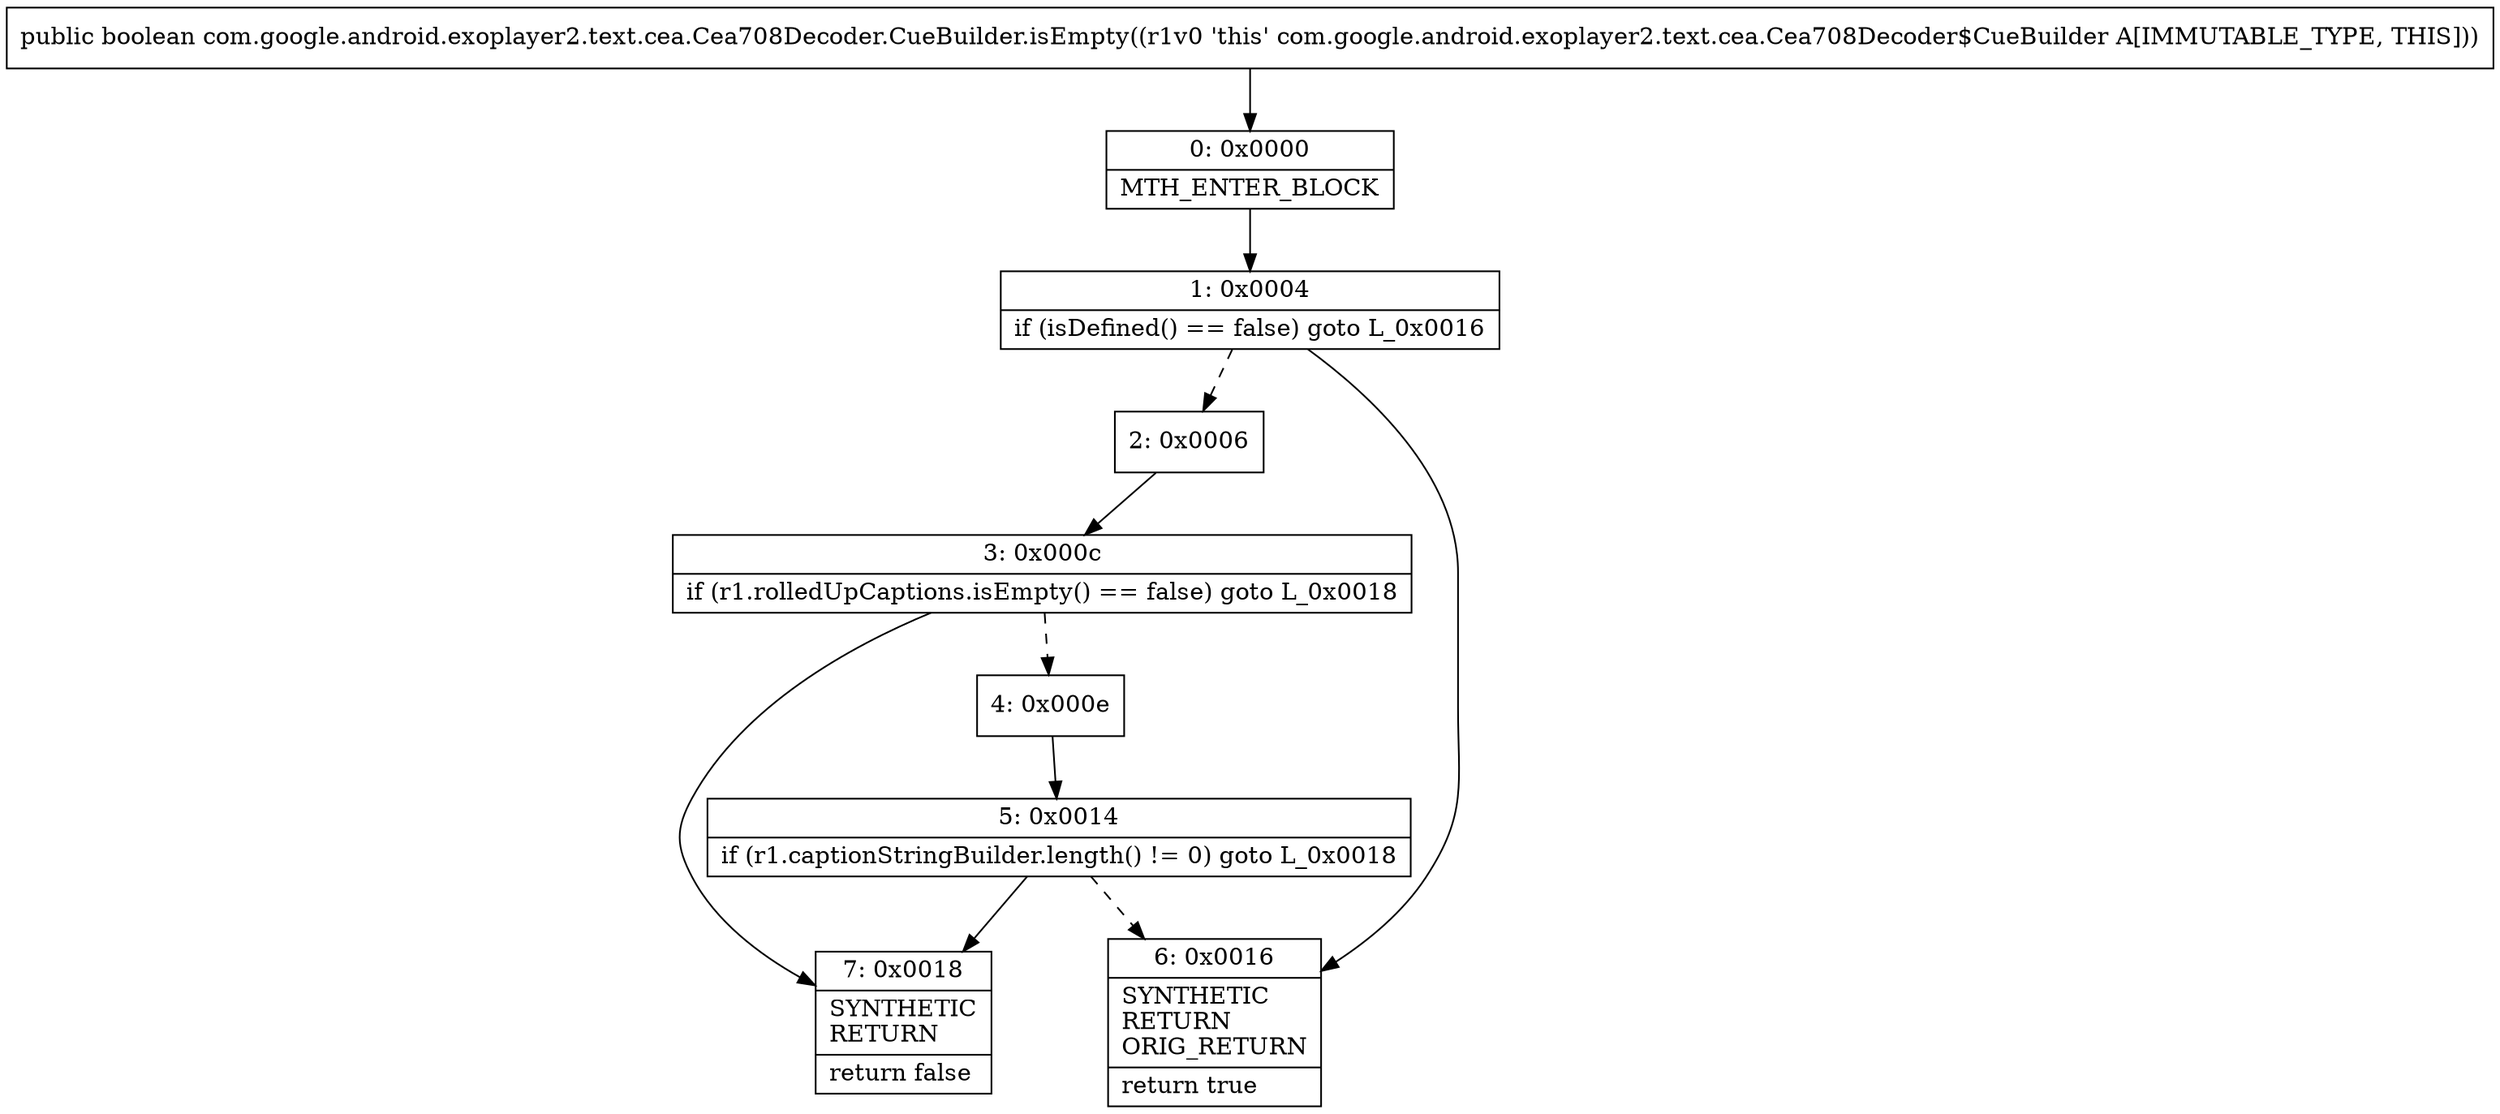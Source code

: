 digraph "CFG forcom.google.android.exoplayer2.text.cea.Cea708Decoder.CueBuilder.isEmpty()Z" {
Node_0 [shape=record,label="{0\:\ 0x0000|MTH_ENTER_BLOCK\l}"];
Node_1 [shape=record,label="{1\:\ 0x0004|if (isDefined() == false) goto L_0x0016\l}"];
Node_2 [shape=record,label="{2\:\ 0x0006}"];
Node_3 [shape=record,label="{3\:\ 0x000c|if (r1.rolledUpCaptions.isEmpty() == false) goto L_0x0018\l}"];
Node_4 [shape=record,label="{4\:\ 0x000e}"];
Node_5 [shape=record,label="{5\:\ 0x0014|if (r1.captionStringBuilder.length() != 0) goto L_0x0018\l}"];
Node_6 [shape=record,label="{6\:\ 0x0016|SYNTHETIC\lRETURN\lORIG_RETURN\l|return true\l}"];
Node_7 [shape=record,label="{7\:\ 0x0018|SYNTHETIC\lRETURN\l|return false\l}"];
MethodNode[shape=record,label="{public boolean com.google.android.exoplayer2.text.cea.Cea708Decoder.CueBuilder.isEmpty((r1v0 'this' com.google.android.exoplayer2.text.cea.Cea708Decoder$CueBuilder A[IMMUTABLE_TYPE, THIS])) }"];
MethodNode -> Node_0;
Node_0 -> Node_1;
Node_1 -> Node_2[style=dashed];
Node_1 -> Node_6;
Node_2 -> Node_3;
Node_3 -> Node_4[style=dashed];
Node_3 -> Node_7;
Node_4 -> Node_5;
Node_5 -> Node_6[style=dashed];
Node_5 -> Node_7;
}

